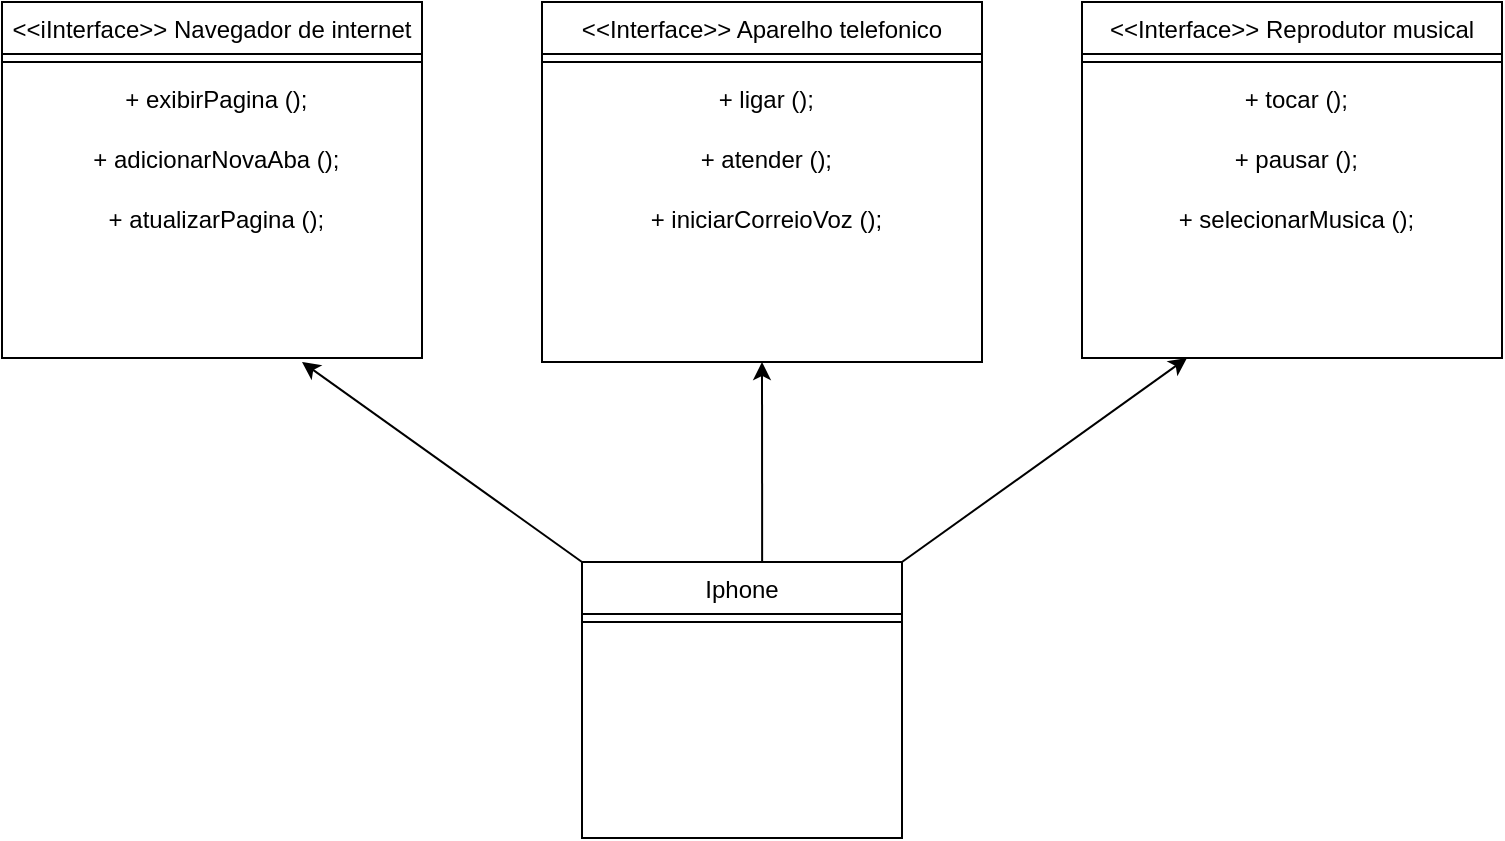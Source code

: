 <mxfile version="22.0.4" type="device">
  <diagram id="C5RBs43oDa-KdzZeNtuy" name="Page-1">
    <mxGraphModel dx="1434" dy="790" grid="1" gridSize="10" guides="1" tooltips="1" connect="1" arrows="1" fold="1" page="1" pageScale="1" pageWidth="827" pageHeight="1169" math="0" shadow="0">
      <root>
        <mxCell id="WIyWlLk6GJQsqaUBKTNV-0" />
        <mxCell id="WIyWlLk6GJQsqaUBKTNV-1" parent="WIyWlLk6GJQsqaUBKTNV-0" />
        <mxCell id="zkfFHV4jXpPFQw0GAbJ--6" value="Iphone" style="swimlane;fontStyle=0;align=center;verticalAlign=top;childLayout=stackLayout;horizontal=1;startSize=26;horizontalStack=0;resizeParent=1;resizeLast=0;collapsible=1;marginBottom=0;rounded=0;shadow=0;strokeWidth=1;" parent="WIyWlLk6GJQsqaUBKTNV-1" vertex="1">
          <mxGeometry x="310" y="360" width="160" height="138" as="geometry">
            <mxRectangle x="130" y="380" width="160" height="26" as="alternateBounds" />
          </mxGeometry>
        </mxCell>
        <mxCell id="zkfFHV4jXpPFQw0GAbJ--9" value="" style="line;html=1;strokeWidth=1;align=left;verticalAlign=middle;spacingTop=-1;spacingLeft=3;spacingRight=3;rotatable=0;labelPosition=right;points=[];portConstraint=eastwest;" parent="zkfFHV4jXpPFQw0GAbJ--6" vertex="1">
          <mxGeometry y="26" width="160" height="8" as="geometry" />
        </mxCell>
        <mxCell id="RooWz2YguVGzeNX22q20-1" value="&lt;&lt;iInterface&gt;&gt; Navegador de internet&#xa;" style="swimlane;fontStyle=0;align=center;verticalAlign=top;childLayout=stackLayout;horizontal=1;startSize=26;horizontalStack=0;resizeParent=1;resizeLast=0;collapsible=1;marginBottom=0;rounded=0;shadow=0;strokeWidth=1;" vertex="1" parent="WIyWlLk6GJQsqaUBKTNV-1">
          <mxGeometry x="20" y="80" width="210" height="178" as="geometry">
            <mxRectangle x="130" y="380" width="160" height="26" as="alternateBounds" />
          </mxGeometry>
        </mxCell>
        <mxCell id="RooWz2YguVGzeNX22q20-2" value="" style="line;html=1;strokeWidth=1;align=left;verticalAlign=middle;spacingTop=-1;spacingLeft=3;spacingRight=3;rotatable=0;labelPosition=right;points=[];portConstraint=eastwest;" vertex="1" parent="RooWz2YguVGzeNX22q20-1">
          <mxGeometry y="26" width="210" height="8" as="geometry" />
        </mxCell>
        <mxCell id="RooWz2YguVGzeNX22q20-11" value="&amp;nbsp;+ exibirPagina ();" style="text;html=1;align=center;verticalAlign=middle;resizable=0;points=[];autosize=1;strokeColor=none;fillColor=none;" vertex="1" parent="RooWz2YguVGzeNX22q20-1">
          <mxGeometry y="34" width="210" height="30" as="geometry" />
        </mxCell>
        <mxCell id="RooWz2YguVGzeNX22q20-12" value="&amp;nbsp;+ adicionarNovaAba ();" style="text;html=1;align=center;verticalAlign=middle;resizable=0;points=[];autosize=1;strokeColor=none;fillColor=none;" vertex="1" parent="RooWz2YguVGzeNX22q20-1">
          <mxGeometry y="64" width="210" height="30" as="geometry" />
        </mxCell>
        <mxCell id="RooWz2YguVGzeNX22q20-13" value="&amp;nbsp;+ atualizarPagina ();" style="text;html=1;align=center;verticalAlign=middle;resizable=0;points=[];autosize=1;strokeColor=none;fillColor=none;" vertex="1" parent="RooWz2YguVGzeNX22q20-1">
          <mxGeometry y="94" width="210" height="30" as="geometry" />
        </mxCell>
        <mxCell id="RooWz2YguVGzeNX22q20-3" value="&lt;&lt;Interface&gt;&gt; Aparelho telefonico&#xa;" style="swimlane;fontStyle=0;align=center;verticalAlign=top;childLayout=stackLayout;horizontal=1;startSize=26;horizontalStack=0;resizeParent=1;resizeLast=0;collapsible=1;marginBottom=0;rounded=0;shadow=0;strokeWidth=1;" vertex="1" parent="WIyWlLk6GJQsqaUBKTNV-1">
          <mxGeometry x="290" y="80" width="220" height="180" as="geometry">
            <mxRectangle x="130" y="380" width="160" height="26" as="alternateBounds" />
          </mxGeometry>
        </mxCell>
        <mxCell id="RooWz2YguVGzeNX22q20-4" value="" style="line;html=1;strokeWidth=1;align=left;verticalAlign=middle;spacingTop=-1;spacingLeft=3;spacingRight=3;rotatable=0;labelPosition=right;points=[];portConstraint=eastwest;" vertex="1" parent="RooWz2YguVGzeNX22q20-3">
          <mxGeometry y="26" width="220" height="8" as="geometry" />
        </mxCell>
        <mxCell id="RooWz2YguVGzeNX22q20-17" value="&amp;nbsp;+ ligar ();" style="text;html=1;align=center;verticalAlign=middle;resizable=0;points=[];autosize=1;strokeColor=none;fillColor=none;" vertex="1" parent="RooWz2YguVGzeNX22q20-3">
          <mxGeometry y="34" width="220" height="30" as="geometry" />
        </mxCell>
        <mxCell id="RooWz2YguVGzeNX22q20-18" value="&amp;nbsp;+ atender ();" style="text;html=1;align=center;verticalAlign=middle;resizable=0;points=[];autosize=1;strokeColor=none;fillColor=none;" vertex="1" parent="RooWz2YguVGzeNX22q20-3">
          <mxGeometry y="64" width="220" height="30" as="geometry" />
        </mxCell>
        <mxCell id="RooWz2YguVGzeNX22q20-19" value="&amp;nbsp;+ iniciarCorreioVoz ();" style="text;html=1;align=center;verticalAlign=middle;resizable=0;points=[];autosize=1;strokeColor=none;fillColor=none;" vertex="1" parent="RooWz2YguVGzeNX22q20-3">
          <mxGeometry y="94" width="220" height="30" as="geometry" />
        </mxCell>
        <mxCell id="RooWz2YguVGzeNX22q20-5" value="&lt;&lt;Interface&gt;&gt; Reprodutor musical&#xa;" style="swimlane;fontStyle=0;align=center;verticalAlign=top;childLayout=stackLayout;horizontal=1;startSize=26;horizontalStack=0;resizeParent=1;resizeLast=0;collapsible=1;marginBottom=0;rounded=0;shadow=0;strokeWidth=1;" vertex="1" parent="WIyWlLk6GJQsqaUBKTNV-1">
          <mxGeometry x="560" y="80" width="210" height="178" as="geometry">
            <mxRectangle x="130" y="380" width="160" height="26" as="alternateBounds" />
          </mxGeometry>
        </mxCell>
        <mxCell id="RooWz2YguVGzeNX22q20-6" value="" style="line;html=1;strokeWidth=1;align=left;verticalAlign=middle;spacingTop=-1;spacingLeft=3;spacingRight=3;rotatable=0;labelPosition=right;points=[];portConstraint=eastwest;" vertex="1" parent="RooWz2YguVGzeNX22q20-5">
          <mxGeometry y="26" width="210" height="8" as="geometry" />
        </mxCell>
        <mxCell id="RooWz2YguVGzeNX22q20-14" value="&amp;nbsp;+ tocar ();" style="text;html=1;align=center;verticalAlign=middle;resizable=0;points=[];autosize=1;strokeColor=none;fillColor=none;" vertex="1" parent="RooWz2YguVGzeNX22q20-5">
          <mxGeometry y="34" width="210" height="30" as="geometry" />
        </mxCell>
        <mxCell id="RooWz2YguVGzeNX22q20-15" value="&amp;nbsp;+ pausar ();" style="text;html=1;align=center;verticalAlign=middle;resizable=0;points=[];autosize=1;strokeColor=none;fillColor=none;" vertex="1" parent="RooWz2YguVGzeNX22q20-5">
          <mxGeometry y="64" width="210" height="30" as="geometry" />
        </mxCell>
        <mxCell id="RooWz2YguVGzeNX22q20-16" value="&amp;nbsp;+ selecionarMusica ();" style="text;html=1;align=center;verticalAlign=middle;resizable=0;points=[];autosize=1;strokeColor=none;fillColor=none;" vertex="1" parent="RooWz2YguVGzeNX22q20-5">
          <mxGeometry y="94" width="210" height="30" as="geometry" />
        </mxCell>
        <mxCell id="RooWz2YguVGzeNX22q20-7" value="" style="endArrow=classic;html=1;rounded=0;exitX=0;exitY=0;exitDx=0;exitDy=0;" edge="1" parent="WIyWlLk6GJQsqaUBKTNV-1" source="zkfFHV4jXpPFQw0GAbJ--6">
          <mxGeometry width="50" height="50" relative="1" as="geometry">
            <mxPoint x="390" y="430" as="sourcePoint" />
            <mxPoint x="170" y="260" as="targetPoint" />
          </mxGeometry>
        </mxCell>
        <mxCell id="RooWz2YguVGzeNX22q20-9" value="" style="endArrow=classic;html=1;rounded=0;entryX=0.5;entryY=1;entryDx=0;entryDy=0;exitX=0.563;exitY=0;exitDx=0;exitDy=0;exitPerimeter=0;" edge="1" parent="WIyWlLk6GJQsqaUBKTNV-1" source="zkfFHV4jXpPFQw0GAbJ--6" target="RooWz2YguVGzeNX22q20-3">
          <mxGeometry width="50" height="50" relative="1" as="geometry">
            <mxPoint x="390" y="350" as="sourcePoint" />
            <mxPoint x="180" y="270" as="targetPoint" />
          </mxGeometry>
        </mxCell>
        <mxCell id="RooWz2YguVGzeNX22q20-10" value="" style="endArrow=classic;html=1;rounded=0;entryX=0.25;entryY=1;entryDx=0;entryDy=0;exitX=1;exitY=0;exitDx=0;exitDy=0;" edge="1" parent="WIyWlLk6GJQsqaUBKTNV-1" source="zkfFHV4jXpPFQw0GAbJ--6" target="RooWz2YguVGzeNX22q20-5">
          <mxGeometry width="50" height="50" relative="1" as="geometry">
            <mxPoint x="400" y="370" as="sourcePoint" />
            <mxPoint x="400" y="268" as="targetPoint" />
          </mxGeometry>
        </mxCell>
      </root>
    </mxGraphModel>
  </diagram>
</mxfile>
